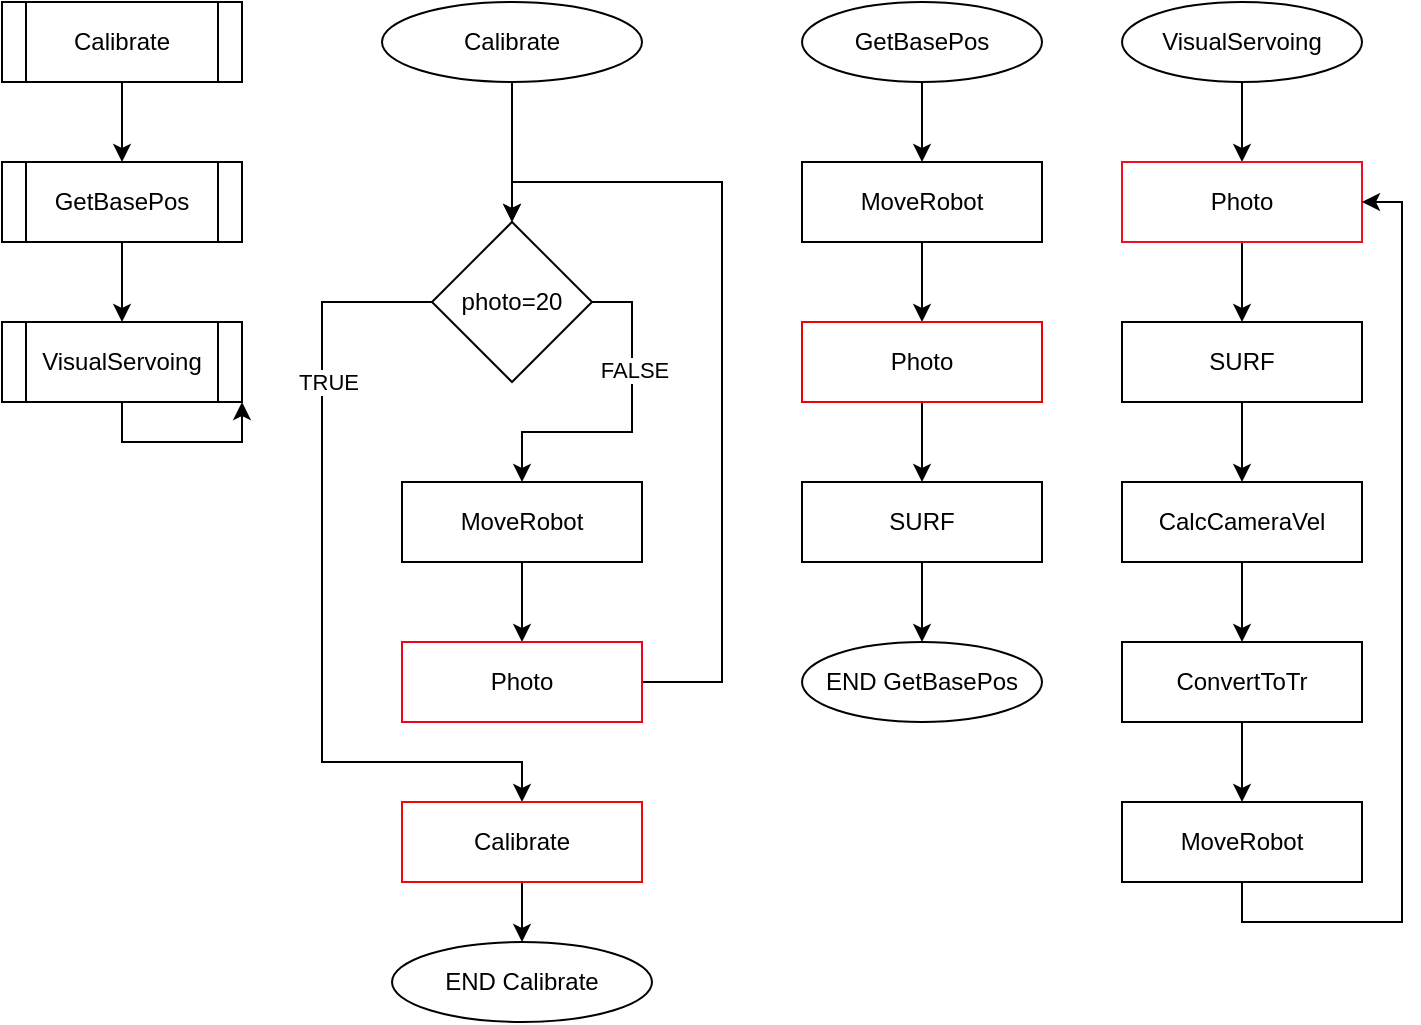 <mxfile version="24.2.5" type="device">
  <diagram name="Page-1" id="6vHKNsii3n6gi4zs4AND">
    <mxGraphModel dx="1194" dy="705" grid="1" gridSize="10" guides="1" tooltips="1" connect="1" arrows="1" fold="1" page="1" pageScale="1" pageWidth="850" pageHeight="1100" math="0" shadow="0">
      <root>
        <mxCell id="0" />
        <mxCell id="1" parent="0" />
        <mxCell id="sioU_4QOwZU8j6ryAE0i-6" value="" style="edgeStyle=orthogonalEdgeStyle;rounded=0;orthogonalLoop=1;jettySize=auto;html=1;" parent="1" source="sioU_4QOwZU8j6ryAE0i-3" target="sioU_4QOwZU8j6ryAE0i-4" edge="1">
          <mxGeometry relative="1" as="geometry" />
        </mxCell>
        <mxCell id="sioU_4QOwZU8j6ryAE0i-3" value="Calibrate" style="shape=process;whiteSpace=wrap;html=1;backgroundOutline=1;" parent="1" vertex="1">
          <mxGeometry y="80" width="120" height="40" as="geometry" />
        </mxCell>
        <mxCell id="sioU_4QOwZU8j6ryAE0i-7" value="" style="edgeStyle=orthogonalEdgeStyle;rounded=0;orthogonalLoop=1;jettySize=auto;html=1;" parent="1" source="sioU_4QOwZU8j6ryAE0i-4" target="sioU_4QOwZU8j6ryAE0i-5" edge="1">
          <mxGeometry relative="1" as="geometry" />
        </mxCell>
        <mxCell id="sioU_4QOwZU8j6ryAE0i-4" value="GetBasePos" style="shape=process;whiteSpace=wrap;html=1;backgroundOutline=1;" parent="1" vertex="1">
          <mxGeometry y="160" width="120" height="40" as="geometry" />
        </mxCell>
        <mxCell id="sioU_4QOwZU8j6ryAE0i-5" value="VisualServoing" style="shape=process;whiteSpace=wrap;html=1;backgroundOutline=1;" parent="1" vertex="1">
          <mxGeometry y="240" width="120" height="40" as="geometry" />
        </mxCell>
        <mxCell id="sioU_4QOwZU8j6ryAE0i-22" style="edgeStyle=orthogonalEdgeStyle;rounded=0;orthogonalLoop=1;jettySize=auto;html=1;exitX=0.5;exitY=1;exitDx=0;exitDy=0;entryX=0.5;entryY=0;entryDx=0;entryDy=0;" parent="1" source="sioU_4QOwZU8j6ryAE0i-8" target="sioU_4QOwZU8j6ryAE0i-11" edge="1">
          <mxGeometry relative="1" as="geometry" />
        </mxCell>
        <mxCell id="sioU_4QOwZU8j6ryAE0i-8" value="Calibrate" style="ellipse;whiteSpace=wrap;html=1;" parent="1" vertex="1">
          <mxGeometry x="190" y="80" width="130" height="40" as="geometry" />
        </mxCell>
        <mxCell id="sioU_4QOwZU8j6ryAE0i-16" value="" style="edgeStyle=orthogonalEdgeStyle;rounded=0;orthogonalLoop=1;jettySize=auto;html=1;" parent="1" source="sioU_4QOwZU8j6ryAE0i-9" target="sioU_4QOwZU8j6ryAE0i-10" edge="1">
          <mxGeometry relative="1" as="geometry" />
        </mxCell>
        <mxCell id="sioU_4QOwZU8j6ryAE0i-9" value="MoveRobot" style="rounded=0;whiteSpace=wrap;html=1;" parent="1" vertex="1">
          <mxGeometry x="200" y="320" width="120" height="40" as="geometry" />
        </mxCell>
        <mxCell id="sioU_4QOwZU8j6ryAE0i-14" style="edgeStyle=orthogonalEdgeStyle;rounded=0;orthogonalLoop=1;jettySize=auto;html=1;exitX=1;exitY=1;exitDx=0;exitDy=0;entryX=0.5;entryY=0;entryDx=0;entryDy=0;" parent="1" source="sioU_4QOwZU8j6ryAE0i-10" target="sioU_4QOwZU8j6ryAE0i-11" edge="1">
          <mxGeometry relative="1" as="geometry">
            <Array as="points">
              <mxPoint x="320" y="420" />
              <mxPoint x="360" y="420" />
              <mxPoint x="360" y="170" />
              <mxPoint x="255" y="170" />
            </Array>
          </mxGeometry>
        </mxCell>
        <mxCell id="sioU_4QOwZU8j6ryAE0i-10" value="Photo" style="rounded=0;whiteSpace=wrap;html=1;strokeColor=#F0021A;" parent="1" vertex="1">
          <mxGeometry x="200" y="400" width="120" height="40" as="geometry" />
        </mxCell>
        <mxCell id="sioU_4QOwZU8j6ryAE0i-17" style="edgeStyle=orthogonalEdgeStyle;rounded=0;orthogonalLoop=1;jettySize=auto;html=1;exitX=1;exitY=0.5;exitDx=0;exitDy=0;entryX=0.5;entryY=0;entryDx=0;entryDy=0;" parent="1" source="sioU_4QOwZU8j6ryAE0i-11" target="sioU_4QOwZU8j6ryAE0i-9" edge="1">
          <mxGeometry relative="1" as="geometry" />
        </mxCell>
        <mxCell id="sioU_4QOwZU8j6ryAE0i-18" value="FALSE" style="edgeLabel;html=1;align=center;verticalAlign=middle;resizable=0;points=[];" parent="sioU_4QOwZU8j6ryAE0i-17" vertex="1" connectable="0">
          <mxGeometry x="-0.354" y="1" relative="1" as="geometry">
            <mxPoint as="offset" />
          </mxGeometry>
        </mxCell>
        <mxCell id="sioU_4QOwZU8j6ryAE0i-23" style="edgeStyle=orthogonalEdgeStyle;rounded=0;orthogonalLoop=1;jettySize=auto;html=1;exitX=0;exitY=0.5;exitDx=0;exitDy=0;entryX=0.5;entryY=0;entryDx=0;entryDy=0;" parent="1" source="sioU_4QOwZU8j6ryAE0i-11" target="sioU_4QOwZU8j6ryAE0i-20" edge="1">
          <mxGeometry relative="1" as="geometry">
            <Array as="points">
              <mxPoint x="160" y="230" />
              <mxPoint x="160" y="460" />
              <mxPoint x="260" y="460" />
            </Array>
          </mxGeometry>
        </mxCell>
        <mxCell id="sioU_4QOwZU8j6ryAE0i-25" value="TRUE" style="edgeLabel;html=1;align=center;verticalAlign=middle;resizable=0;points=[];" parent="sioU_4QOwZU8j6ryAE0i-23" vertex="1" connectable="0">
          <mxGeometry x="-0.625" y="3" relative="1" as="geometry">
            <mxPoint y="19" as="offset" />
          </mxGeometry>
        </mxCell>
        <mxCell id="sioU_4QOwZU8j6ryAE0i-11" value="photo=20" style="rhombus;whiteSpace=wrap;html=1;" parent="1" vertex="1">
          <mxGeometry x="215" y="190" width="80" height="80" as="geometry" />
        </mxCell>
        <mxCell id="sioU_4QOwZU8j6ryAE0i-27" value="" style="edgeStyle=orthogonalEdgeStyle;rounded=0;orthogonalLoop=1;jettySize=auto;html=1;" parent="1" source="sioU_4QOwZU8j6ryAE0i-20" target="sioU_4QOwZU8j6ryAE0i-26" edge="1">
          <mxGeometry relative="1" as="geometry" />
        </mxCell>
        <mxCell id="sioU_4QOwZU8j6ryAE0i-20" value="Calibrate" style="rounded=0;whiteSpace=wrap;html=1;strokeColor=#F00707;" parent="1" vertex="1">
          <mxGeometry x="200" y="480" width="120" height="40" as="geometry" />
        </mxCell>
        <mxCell id="sioU_4QOwZU8j6ryAE0i-26" value="END Calibrate" style="ellipse;whiteSpace=wrap;html=1;" parent="1" vertex="1">
          <mxGeometry x="195" y="550" width="130" height="40" as="geometry" />
        </mxCell>
        <mxCell id="sioU_4QOwZU8j6ryAE0i-30" value="" style="edgeStyle=orthogonalEdgeStyle;rounded=0;orthogonalLoop=1;jettySize=auto;html=1;" parent="1" source="sioU_4QOwZU8j6ryAE0i-28" target="sioU_4QOwZU8j6ryAE0i-29" edge="1">
          <mxGeometry relative="1" as="geometry" />
        </mxCell>
        <mxCell id="sioU_4QOwZU8j6ryAE0i-28" value="GetBasePos" style="ellipse;whiteSpace=wrap;html=1;" parent="1" vertex="1">
          <mxGeometry x="400" y="80" width="120" height="40" as="geometry" />
        </mxCell>
        <mxCell id="sioU_4QOwZU8j6ryAE0i-33" value="" style="edgeStyle=orthogonalEdgeStyle;rounded=0;orthogonalLoop=1;jettySize=auto;html=1;" parent="1" source="sioU_4QOwZU8j6ryAE0i-29" target="sioU_4QOwZU8j6ryAE0i-31" edge="1">
          <mxGeometry relative="1" as="geometry" />
        </mxCell>
        <mxCell id="sioU_4QOwZU8j6ryAE0i-29" value="MoveRobot" style="rounded=0;whiteSpace=wrap;html=1;" parent="1" vertex="1">
          <mxGeometry x="400" y="160" width="120" height="40" as="geometry" />
        </mxCell>
        <mxCell id="sioU_4QOwZU8j6ryAE0i-34" value="" style="edgeStyle=orthogonalEdgeStyle;rounded=0;orthogonalLoop=1;jettySize=auto;html=1;" parent="1" source="sioU_4QOwZU8j6ryAE0i-31" target="sioU_4QOwZU8j6ryAE0i-32" edge="1">
          <mxGeometry relative="1" as="geometry" />
        </mxCell>
        <mxCell id="sioU_4QOwZU8j6ryAE0i-31" value="Photo" style="rounded=0;whiteSpace=wrap;html=1;strokeColor=#F00000;" parent="1" vertex="1">
          <mxGeometry x="400" y="240" width="120" height="40" as="geometry" />
        </mxCell>
        <mxCell id="sioU_4QOwZU8j6ryAE0i-36" value="" style="edgeStyle=orthogonalEdgeStyle;rounded=0;orthogonalLoop=1;jettySize=auto;html=1;" parent="1" source="sioU_4QOwZU8j6ryAE0i-32" target="sioU_4QOwZU8j6ryAE0i-35" edge="1">
          <mxGeometry relative="1" as="geometry" />
        </mxCell>
        <mxCell id="sioU_4QOwZU8j6ryAE0i-32" value="SURF" style="rounded=0;whiteSpace=wrap;html=1;" parent="1" vertex="1">
          <mxGeometry x="400" y="320" width="120" height="40" as="geometry" />
        </mxCell>
        <mxCell id="sioU_4QOwZU8j6ryAE0i-35" value="END GetBasePos" style="ellipse;whiteSpace=wrap;html=1;" parent="1" vertex="1">
          <mxGeometry x="400" y="400" width="120" height="40" as="geometry" />
        </mxCell>
        <mxCell id="sioU_4QOwZU8j6ryAE0i-43" value="" style="edgeStyle=orthogonalEdgeStyle;rounded=0;orthogonalLoop=1;jettySize=auto;html=1;" parent="1" source="sioU_4QOwZU8j6ryAE0i-37" target="sioU_4QOwZU8j6ryAE0i-38" edge="1">
          <mxGeometry relative="1" as="geometry" />
        </mxCell>
        <mxCell id="sioU_4QOwZU8j6ryAE0i-37" value="VisualServoing" style="ellipse;whiteSpace=wrap;html=1;" parent="1" vertex="1">
          <mxGeometry x="560" y="80" width="120" height="40" as="geometry" />
        </mxCell>
        <mxCell id="sioU_4QOwZU8j6ryAE0i-44" value="" style="edgeStyle=orthogonalEdgeStyle;rounded=0;orthogonalLoop=1;jettySize=auto;html=1;" parent="1" source="sioU_4QOwZU8j6ryAE0i-38" target="sioU_4QOwZU8j6ryAE0i-39" edge="1">
          <mxGeometry relative="1" as="geometry" />
        </mxCell>
        <mxCell id="sioU_4QOwZU8j6ryAE0i-38" value="Photo" style="rounded=0;whiteSpace=wrap;html=1;strokeColor=#F00E25;" parent="1" vertex="1">
          <mxGeometry x="560" y="160" width="120" height="40" as="geometry" />
        </mxCell>
        <mxCell id="sioU_4QOwZU8j6ryAE0i-45" value="" style="edgeStyle=orthogonalEdgeStyle;rounded=0;orthogonalLoop=1;jettySize=auto;html=1;" parent="1" source="sioU_4QOwZU8j6ryAE0i-39" target="sioU_4QOwZU8j6ryAE0i-42" edge="1">
          <mxGeometry relative="1" as="geometry" />
        </mxCell>
        <mxCell id="sioU_4QOwZU8j6ryAE0i-39" value="SURF" style="rounded=0;whiteSpace=wrap;html=1;" parent="1" vertex="1">
          <mxGeometry x="560" y="240" width="120" height="40" as="geometry" />
        </mxCell>
        <mxCell id="sioU_4QOwZU8j6ryAE0i-41" style="edgeStyle=orthogonalEdgeStyle;rounded=0;orthogonalLoop=1;jettySize=auto;html=1;exitX=0.5;exitY=1;exitDx=0;exitDy=0;entryX=1;entryY=1;entryDx=0;entryDy=0;" parent="1" source="sioU_4QOwZU8j6ryAE0i-5" target="sioU_4QOwZU8j6ryAE0i-5" edge="1">
          <mxGeometry relative="1" as="geometry" />
        </mxCell>
        <mxCell id="sioU_4QOwZU8j6ryAE0i-47" value="" style="edgeStyle=orthogonalEdgeStyle;rounded=0;orthogonalLoop=1;jettySize=auto;html=1;" parent="1" source="sioU_4QOwZU8j6ryAE0i-42" target="sioU_4QOwZU8j6ryAE0i-46" edge="1">
          <mxGeometry relative="1" as="geometry" />
        </mxCell>
        <mxCell id="sioU_4QOwZU8j6ryAE0i-42" value="CalcCameraVel" style="rounded=0;whiteSpace=wrap;html=1;" parent="1" vertex="1">
          <mxGeometry x="560" y="320" width="120" height="40" as="geometry" />
        </mxCell>
        <mxCell id="sioU_4QOwZU8j6ryAE0i-50" value="" style="edgeStyle=orthogonalEdgeStyle;rounded=0;orthogonalLoop=1;jettySize=auto;html=1;" parent="1" source="sioU_4QOwZU8j6ryAE0i-46" target="sioU_4QOwZU8j6ryAE0i-49" edge="1">
          <mxGeometry relative="1" as="geometry" />
        </mxCell>
        <mxCell id="sioU_4QOwZU8j6ryAE0i-46" value="ConvertToTr" style="rounded=0;whiteSpace=wrap;html=1;" parent="1" vertex="1">
          <mxGeometry x="560" y="400" width="120" height="40" as="geometry" />
        </mxCell>
        <mxCell id="sioU_4QOwZU8j6ryAE0i-51" style="edgeStyle=orthogonalEdgeStyle;rounded=0;orthogonalLoop=1;jettySize=auto;html=1;exitX=0.5;exitY=1;exitDx=0;exitDy=0;entryX=1;entryY=0.5;entryDx=0;entryDy=0;" parent="1" source="sioU_4QOwZU8j6ryAE0i-49" target="sioU_4QOwZU8j6ryAE0i-38" edge="1">
          <mxGeometry relative="1" as="geometry">
            <Array as="points">
              <mxPoint x="620" y="540" />
              <mxPoint x="700" y="540" />
              <mxPoint x="700" y="180" />
            </Array>
          </mxGeometry>
        </mxCell>
        <mxCell id="sioU_4QOwZU8j6ryAE0i-49" value="MoveRobot" style="rounded=0;whiteSpace=wrap;html=1;" parent="1" vertex="1">
          <mxGeometry x="560" y="480" width="120" height="40" as="geometry" />
        </mxCell>
      </root>
    </mxGraphModel>
  </diagram>
</mxfile>
